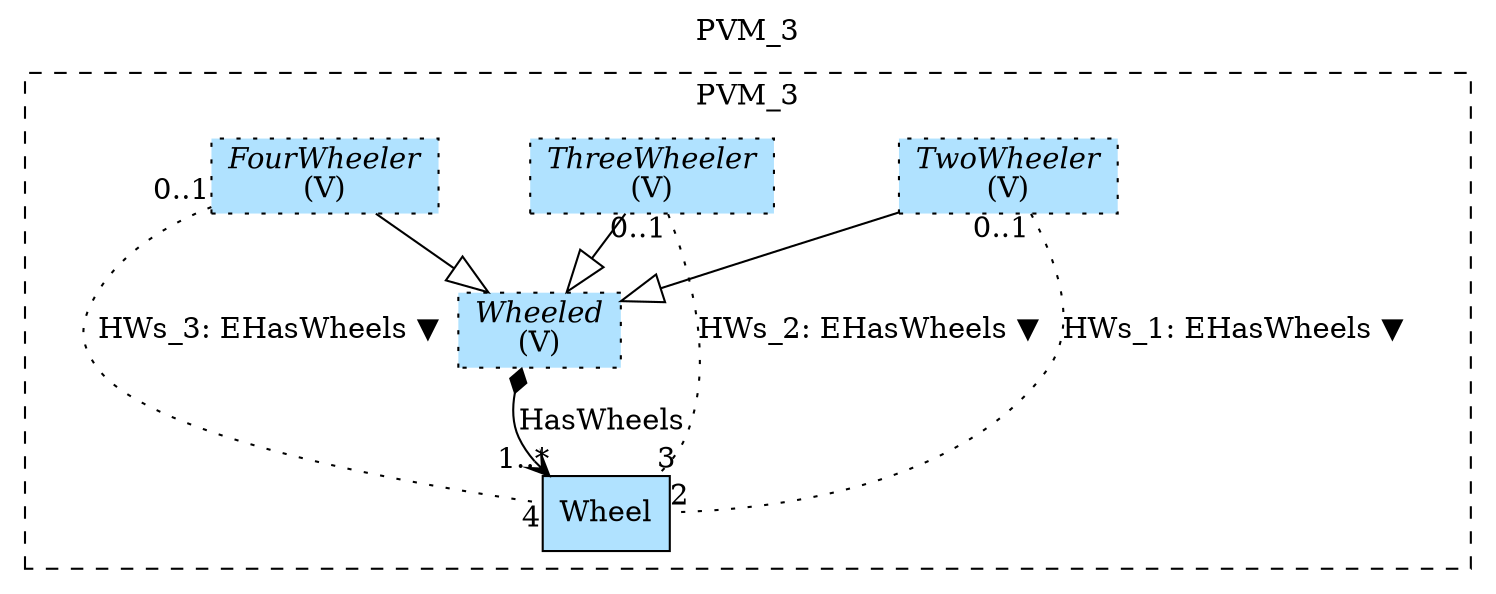 digraph {graph[label=PVM_3,labelloc=tl,labelfontsize=12];
subgraph cluster_PVM_3{style=dashed;label=PVM_3;
"Wheeled"[shape=record,fillcolor=lightskyblue1,style ="filled,dotted",label=<{<I>Wheeled</I><br/>(V)}>];
"TwoWheeler"[shape=record,fillcolor=lightskyblue1,style ="filled,dotted",label=<{<I>TwoWheeler</I><br/>(V)}>];
"ThreeWheeler"[shape=record,fillcolor=lightskyblue1,style ="filled,dotted",label=<{<I>ThreeWheeler</I><br/>(V)}>];
"FourWheeler"[shape=record,fillcolor=lightskyblue1,style ="filled,dotted",label=<{<I>FourWheeler</I><br/>(V)}>];
"Wheel"[shape=record,fillcolor=lightskyblue1,style = filled,label="Wheel"];

"TwoWheeler"->"Wheeled"[arrowhead=onormal,arrowsize=2.0];
"ThreeWheeler"->"Wheeled"[arrowhead=onormal,arrowsize=2.0];
"FourWheeler"->"Wheeled"[arrowhead=onormal,arrowsize=2.0];
"Wheeled"->"Wheel"[label="HasWheels",arrowhead=vee,arrowtail=diamond,dir=both,headlabel="1..*"];
"TwoWheeler"->"Wheel"[label="HWs_1: EHasWheels ▼",dir=none,taillabel="0..1",headlabel="2",style=dotted];
"ThreeWheeler"->"Wheel"[label="HWs_2: EHasWheels ▼",dir=none,taillabel="0..1",headlabel="3",style=dotted];
"FourWheeler"->"Wheel"[label="HWs_3: EHasWheels ▼",dir=none,taillabel="0..1",headlabel="4",style=dotted];

}
}